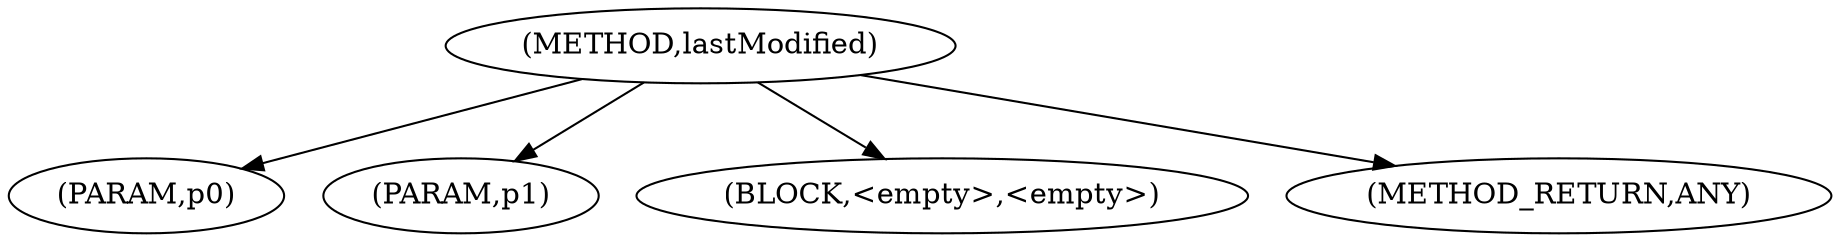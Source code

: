 digraph "lastModified" {  
"3931" [label = <(METHOD,lastModified)> ]
"3932" [label = <(PARAM,p0)> ]
"3933" [label = <(PARAM,p1)> ]
"3934" [label = <(BLOCK,&lt;empty&gt;,&lt;empty&gt;)> ]
"3935" [label = <(METHOD_RETURN,ANY)> ]
  "3931" -> "3932" 
  "3931" -> "3933" 
  "3931" -> "3934" 
  "3931" -> "3935" 
}
